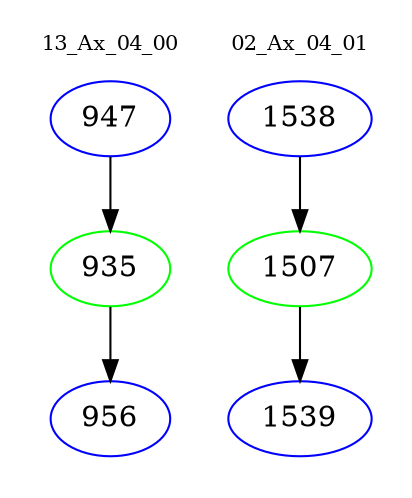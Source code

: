 digraph{
subgraph cluster_0 {
color = white
label = "13_Ax_04_00";
fontsize=10;
T0_947 [label="947", color="blue"]
T0_947 -> T0_935 [color="black"]
T0_935 [label="935", color="green"]
T0_935 -> T0_956 [color="black"]
T0_956 [label="956", color="blue"]
}
subgraph cluster_1 {
color = white
label = "02_Ax_04_01";
fontsize=10;
T1_1538 [label="1538", color="blue"]
T1_1538 -> T1_1507 [color="black"]
T1_1507 [label="1507", color="green"]
T1_1507 -> T1_1539 [color="black"]
T1_1539 [label="1539", color="blue"]
}
}

